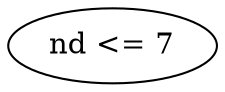 digraph G {
	graph [bb="0,0,80.593,36",
		dpi=78
	];
	node [label="\N"];
	1	 [height=0.5,
		label="nd <= 7",
		pos="40.296,18",
		width=1.1193];
}
